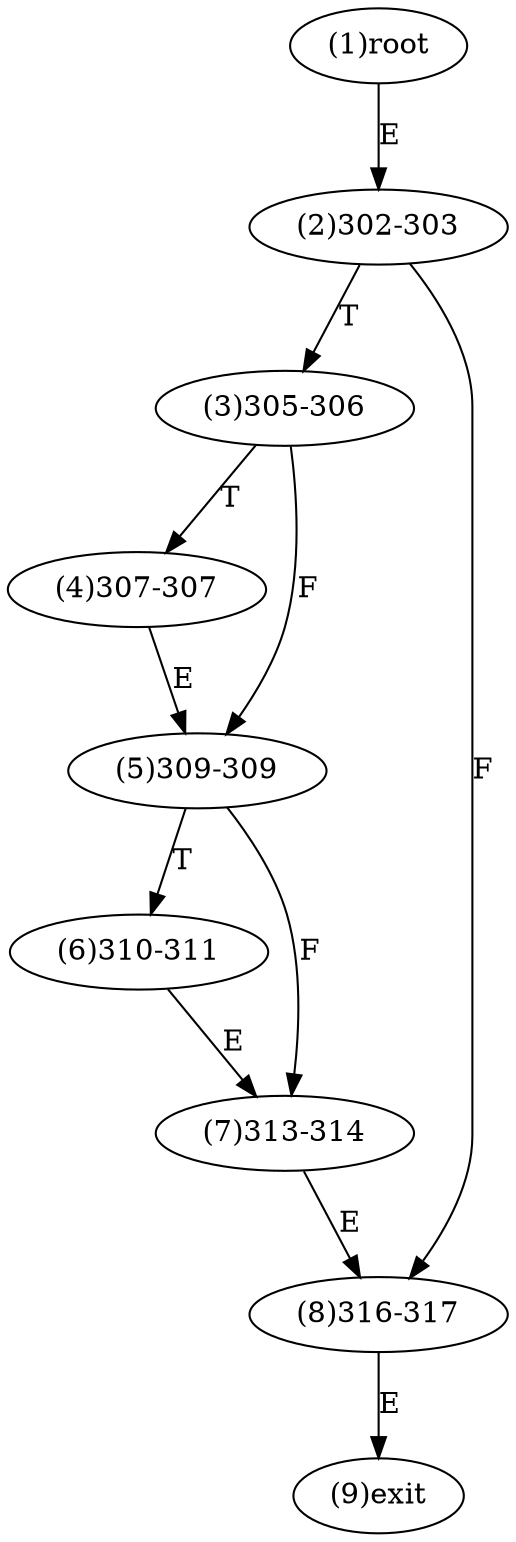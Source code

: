digraph "" { 
1[ label="(1)root"];
2[ label="(2)302-303"];
3[ label="(3)305-306"];
4[ label="(4)307-307"];
5[ label="(5)309-309"];
6[ label="(6)310-311"];
7[ label="(7)313-314"];
8[ label="(8)316-317"];
9[ label="(9)exit"];
1->2[ label="E"];
2->8[ label="F"];
2->3[ label="T"];
3->5[ label="F"];
3->4[ label="T"];
4->5[ label="E"];
5->7[ label="F"];
5->6[ label="T"];
6->7[ label="E"];
7->8[ label="E"];
8->9[ label="E"];
}
